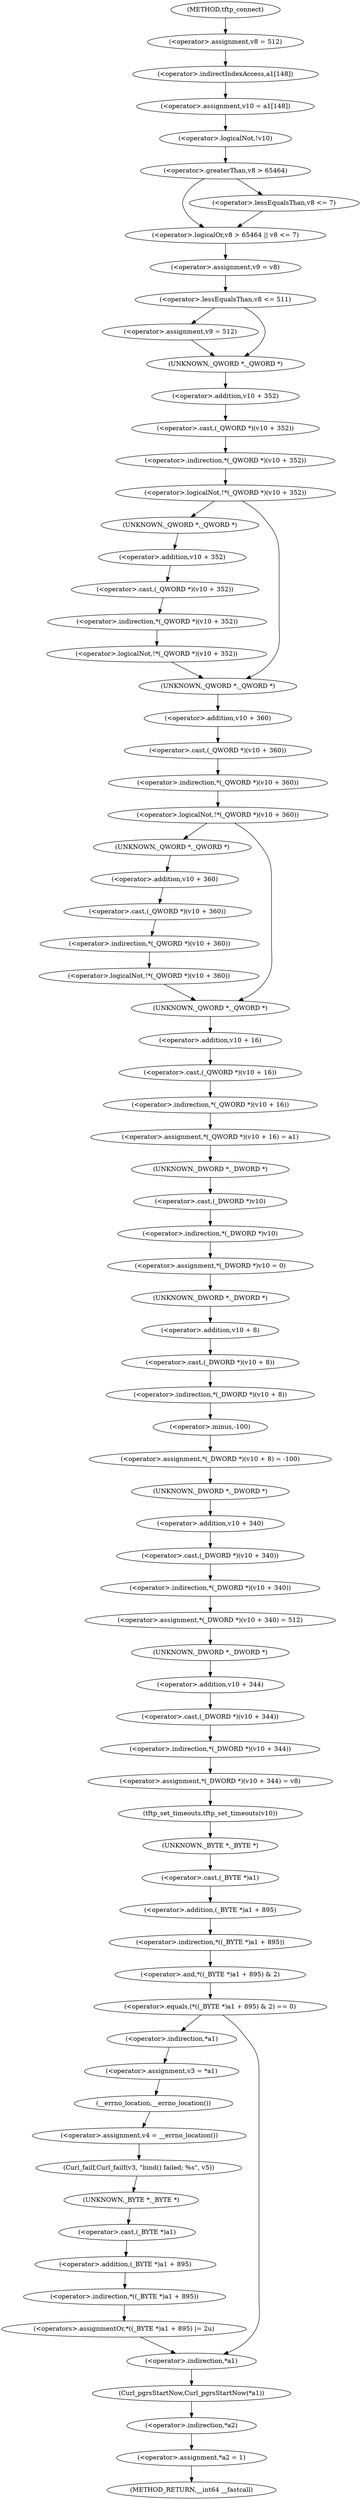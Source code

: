 digraph tftp_connect {  
"1000119" [label = "(<operator>.assignment,v8 = 512)" ]
"1000122" [label = "(<operator>.assignment,v10 = a1[148])" ]
"1000124" [label = "(<operator>.indirectIndexAccess,a1[148])" ]
"1000128" [label = "(<operator>.logicalNot,!v10)" ]
"1000133" [label = "(<operator>.logicalOr,v8 > 65464 || v8 <= 7)" ]
"1000134" [label = "(<operator>.greaterThan,v8 > 65464)" ]
"1000137" [label = "(<operator>.lessEqualsThan,v8 <= 7)" ]
"1000141" [label = "(<operator>.assignment,v9 = v8)" ]
"1000145" [label = "(<operator>.lessEqualsThan,v8 <= 511)" ]
"1000148" [label = "(<operator>.assignment,v9 = 512)" ]
"1000152" [label = "(<operator>.logicalNot,!*(_QWORD *)(v10 + 352))" ]
"1000153" [label = "(<operator>.indirection,*(_QWORD *)(v10 + 352))" ]
"1000154" [label = "(<operator>.cast,(_QWORD *)(v10 + 352))" ]
"1000155" [label = "(UNKNOWN,_QWORD *,_QWORD *)" ]
"1000156" [label = "(<operator>.addition,v10 + 352)" ]
"1000161" [label = "(<operator>.logicalNot,!*(_QWORD *)(v10 + 352))" ]
"1000162" [label = "(<operator>.indirection,*(_QWORD *)(v10 + 352))" ]
"1000163" [label = "(<operator>.cast,(_QWORD *)(v10 + 352))" ]
"1000164" [label = "(UNKNOWN,_QWORD *,_QWORD *)" ]
"1000165" [label = "(<operator>.addition,v10 + 352)" ]
"1000170" [label = "(<operator>.logicalNot,!*(_QWORD *)(v10 + 360))" ]
"1000171" [label = "(<operator>.indirection,*(_QWORD *)(v10 + 360))" ]
"1000172" [label = "(<operator>.cast,(_QWORD *)(v10 + 360))" ]
"1000173" [label = "(UNKNOWN,_QWORD *,_QWORD *)" ]
"1000174" [label = "(<operator>.addition,v10 + 360)" ]
"1000179" [label = "(<operator>.logicalNot,!*(_QWORD *)(v10 + 360))" ]
"1000180" [label = "(<operator>.indirection,*(_QWORD *)(v10 + 360))" ]
"1000181" [label = "(<operator>.cast,(_QWORD *)(v10 + 360))" ]
"1000182" [label = "(UNKNOWN,_QWORD *,_QWORD *)" ]
"1000183" [label = "(<operator>.addition,v10 + 360)" ]
"1000187" [label = "(<operator>.assignment,*(_QWORD *)(v10 + 16) = a1)" ]
"1000188" [label = "(<operator>.indirection,*(_QWORD *)(v10 + 16))" ]
"1000189" [label = "(<operator>.cast,(_QWORD *)(v10 + 16))" ]
"1000190" [label = "(UNKNOWN,_QWORD *,_QWORD *)" ]
"1000191" [label = "(<operator>.addition,v10 + 16)" ]
"1000195" [label = "(<operator>.assignment,*(_DWORD *)v10 = 0)" ]
"1000196" [label = "(<operator>.indirection,*(_DWORD *)v10)" ]
"1000197" [label = "(<operator>.cast,(_DWORD *)v10)" ]
"1000198" [label = "(UNKNOWN,_DWORD *,_DWORD *)" ]
"1000201" [label = "(<operator>.assignment,*(_DWORD *)(v10 + 8) = -100)" ]
"1000202" [label = "(<operator>.indirection,*(_DWORD *)(v10 + 8))" ]
"1000203" [label = "(<operator>.cast,(_DWORD *)(v10 + 8))" ]
"1000204" [label = "(UNKNOWN,_DWORD *,_DWORD *)" ]
"1000205" [label = "(<operator>.addition,v10 + 8)" ]
"1000208" [label = "(<operator>.minus,-100)" ]
"1000210" [label = "(<operator>.assignment,*(_DWORD *)(v10 + 340) = 512)" ]
"1000211" [label = "(<operator>.indirection,*(_DWORD *)(v10 + 340))" ]
"1000212" [label = "(<operator>.cast,(_DWORD *)(v10 + 340))" ]
"1000213" [label = "(UNKNOWN,_DWORD *,_DWORD *)" ]
"1000214" [label = "(<operator>.addition,v10 + 340)" ]
"1000218" [label = "(<operator>.assignment,*(_DWORD *)(v10 + 344) = v8)" ]
"1000219" [label = "(<operator>.indirection,*(_DWORD *)(v10 + 344))" ]
"1000220" [label = "(<operator>.cast,(_DWORD *)(v10 + 344))" ]
"1000221" [label = "(UNKNOWN,_DWORD *,_DWORD *)" ]
"1000222" [label = "(<operator>.addition,v10 + 344)" ]
"1000226" [label = "(tftp_set_timeouts,tftp_set_timeouts(v10))" ]
"1000229" [label = "(<operator>.equals,(*((_BYTE *)a1 + 895) & 2) == 0)" ]
"1000230" [label = "(<operator>.and,*((_BYTE *)a1 + 895) & 2)" ]
"1000231" [label = "(<operator>.indirection,*((_BYTE *)a1 + 895))" ]
"1000232" [label = "(<operator>.addition,(_BYTE *)a1 + 895)" ]
"1000233" [label = "(<operator>.cast,(_BYTE *)a1)" ]
"1000234" [label = "(UNKNOWN,_BYTE *,_BYTE *)" ]
"1000241" [label = "(<operator>.assignment,v3 = *a1)" ]
"1000243" [label = "(<operator>.indirection,*a1)" ]
"1000245" [label = "(<operator>.assignment,v4 = __errno_location())" ]
"1000247" [label = "(__errno_location,__errno_location())" ]
"1000248" [label = "(Curl_failf,Curl_failf(v3, \"bind() failed; %s\", v5))" ]
"1000253" [label = "(<operators>.assignmentOr,*((_BYTE *)a1 + 895) |= 2u)" ]
"1000254" [label = "(<operator>.indirection,*((_BYTE *)a1 + 895))" ]
"1000255" [label = "(<operator>.addition,(_BYTE *)a1 + 895)" ]
"1000256" [label = "(<operator>.cast,(_BYTE *)a1)" ]
"1000257" [label = "(UNKNOWN,_BYTE *,_BYTE *)" ]
"1000261" [label = "(Curl_pgrsStartNow,Curl_pgrsStartNow(*a1))" ]
"1000262" [label = "(<operator>.indirection,*a1)" ]
"1000264" [label = "(<operator>.assignment,*a2 = 1)" ]
"1000265" [label = "(<operator>.indirection,*a2)" ]
"1000108" [label = "(METHOD,tftp_connect)" ]
"1000269" [label = "(METHOD_RETURN,__int64 __fastcall)" ]
  "1000119" -> "1000124" 
  "1000122" -> "1000128" 
  "1000124" -> "1000122" 
  "1000128" -> "1000134" 
  "1000133" -> "1000141" 
  "1000134" -> "1000133" 
  "1000134" -> "1000137" 
  "1000137" -> "1000133" 
  "1000141" -> "1000145" 
  "1000145" -> "1000155" 
  "1000145" -> "1000148" 
  "1000148" -> "1000155" 
  "1000152" -> "1000164" 
  "1000152" -> "1000173" 
  "1000153" -> "1000152" 
  "1000154" -> "1000153" 
  "1000155" -> "1000156" 
  "1000156" -> "1000154" 
  "1000161" -> "1000173" 
  "1000162" -> "1000161" 
  "1000163" -> "1000162" 
  "1000164" -> "1000165" 
  "1000165" -> "1000163" 
  "1000170" -> "1000182" 
  "1000170" -> "1000190" 
  "1000171" -> "1000170" 
  "1000172" -> "1000171" 
  "1000173" -> "1000174" 
  "1000174" -> "1000172" 
  "1000179" -> "1000190" 
  "1000180" -> "1000179" 
  "1000181" -> "1000180" 
  "1000182" -> "1000183" 
  "1000183" -> "1000181" 
  "1000187" -> "1000198" 
  "1000188" -> "1000187" 
  "1000189" -> "1000188" 
  "1000190" -> "1000191" 
  "1000191" -> "1000189" 
  "1000195" -> "1000204" 
  "1000196" -> "1000195" 
  "1000197" -> "1000196" 
  "1000198" -> "1000197" 
  "1000201" -> "1000213" 
  "1000202" -> "1000208" 
  "1000203" -> "1000202" 
  "1000204" -> "1000205" 
  "1000205" -> "1000203" 
  "1000208" -> "1000201" 
  "1000210" -> "1000221" 
  "1000211" -> "1000210" 
  "1000212" -> "1000211" 
  "1000213" -> "1000214" 
  "1000214" -> "1000212" 
  "1000218" -> "1000226" 
  "1000219" -> "1000218" 
  "1000220" -> "1000219" 
  "1000221" -> "1000222" 
  "1000222" -> "1000220" 
  "1000226" -> "1000234" 
  "1000229" -> "1000243" 
  "1000229" -> "1000262" 
  "1000230" -> "1000229" 
  "1000231" -> "1000230" 
  "1000232" -> "1000231" 
  "1000233" -> "1000232" 
  "1000234" -> "1000233" 
  "1000241" -> "1000247" 
  "1000243" -> "1000241" 
  "1000245" -> "1000248" 
  "1000247" -> "1000245" 
  "1000248" -> "1000257" 
  "1000253" -> "1000262" 
  "1000254" -> "1000253" 
  "1000255" -> "1000254" 
  "1000256" -> "1000255" 
  "1000257" -> "1000256" 
  "1000261" -> "1000265" 
  "1000262" -> "1000261" 
  "1000264" -> "1000269" 
  "1000265" -> "1000264" 
  "1000108" -> "1000119" 
}
